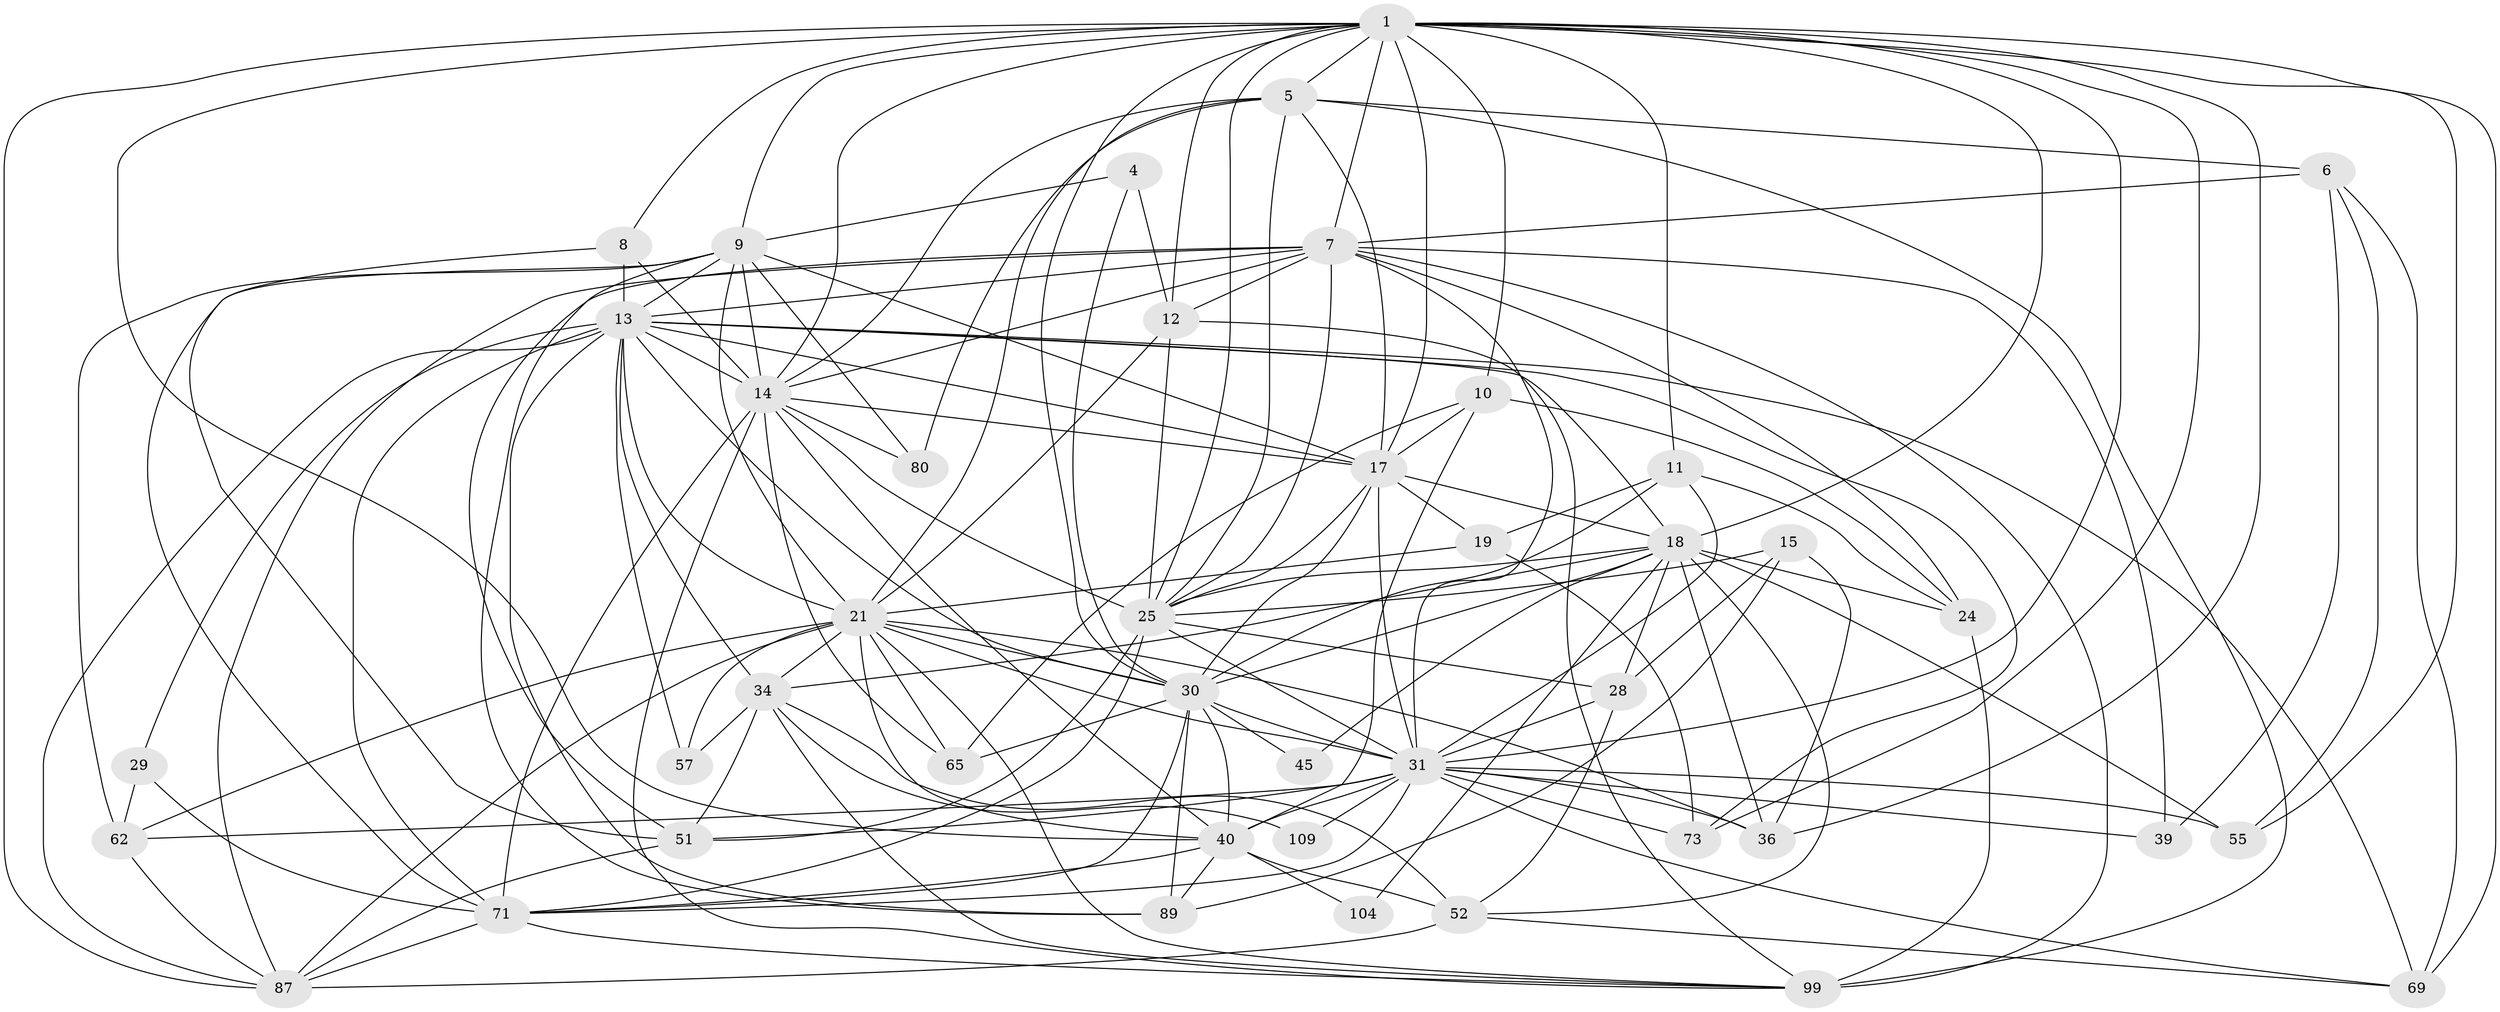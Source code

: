 // original degree distribution, {7: 0.03571428571428571, 9: 0.007142857142857143, 4: 0.2571428571428571, 3: 0.30714285714285716, 2: 0.10714285714285714, 5: 0.19285714285714287, 6: 0.09285714285714286}
// Generated by graph-tools (version 1.1) at 2025/18/03/04/25 18:18:45]
// undirected, 43 vertices, 156 edges
graph export_dot {
graph [start="1"]
  node [color=gray90,style=filled];
  1 [super="+94+2+3"];
  4;
  5 [super="+67"];
  6 [super="+35+63"];
  7 [super="+16"];
  8 [super="+38"];
  9 [super="+115+23+74"];
  10 [super="+93"];
  11 [super="+75+49"];
  12 [super="+47"];
  13 [super="+86+64+22+27"];
  14 [super="+68+37"];
  15 [super="+50"];
  17 [super="+42+56+118"];
  18 [super="+85+60"];
  19 [super="+136"];
  21 [super="+91+26+44+32"];
  24 [super="+53"];
  25 [super="+106+33+58"];
  28 [super="+79"];
  29 [super="+122"];
  30 [super="+124+135+76"];
  31 [super="+43+70"];
  34 [super="+48"];
  36 [super="+41"];
  39;
  40 [super="+66+102+78"];
  45;
  51 [super="+54"];
  52 [super="+59+95"];
  55 [super="+100"];
  57;
  62 [super="+84"];
  65 [super="+137"];
  69 [super="+117"];
  71 [super="+81+116"];
  73;
  80 [super="+110"];
  87 [super="+126"];
  89 [super="+92+113"];
  99 [super="+119+107+120"];
  104;
  109;
  1 -- 31 [weight=2];
  1 -- 10 [weight=2];
  1 -- 12;
  1 -- 11 [weight=2];
  1 -- 69;
  1 -- 36;
  1 -- 5;
  1 -- 8;
  1 -- 73;
  1 -- 14;
  1 -- 17 [weight=3];
  1 -- 18;
  1 -- 87;
  1 -- 30 [weight=3];
  1 -- 9 [weight=2];
  1 -- 55;
  1 -- 7;
  1 -- 40 [weight=2];
  1 -- 25;
  4 -- 12;
  4 -- 30;
  4 -- 9;
  5 -- 80;
  5 -- 17;
  5 -- 99;
  5 -- 6;
  5 -- 21;
  5 -- 25;
  5 -- 14;
  6 -- 39;
  6 -- 7 [weight=2];
  6 -- 55;
  6 -- 69;
  7 -- 87;
  7 -- 99 [weight=2];
  7 -- 39;
  7 -- 12;
  7 -- 13;
  7 -- 14;
  7 -- 51;
  7 -- 24;
  7 -- 25;
  7 -- 31;
  8 -- 51;
  8 -- 13 [weight=2];
  8 -- 14;
  9 -- 21;
  9 -- 71;
  9 -- 13 [weight=2];
  9 -- 80;
  9 -- 17;
  9 -- 89;
  9 -- 62;
  9 -- 14;
  10 -- 65;
  10 -- 24;
  10 -- 17;
  10 -- 40;
  11 -- 19;
  11 -- 24;
  11 -- 31;
  11 -- 30;
  12 -- 99;
  12 -- 21;
  12 -- 25;
  13 -- 73;
  13 -- 87;
  13 -- 21;
  13 -- 89;
  13 -- 14 [weight=2];
  13 -- 18;
  13 -- 71;
  13 -- 34;
  13 -- 30;
  13 -- 57;
  13 -- 69;
  13 -- 29;
  13 -- 17;
  14 -- 40;
  14 -- 65;
  14 -- 99;
  14 -- 80;
  14 -- 17;
  14 -- 25;
  14 -- 71;
  15 -- 89;
  15 -- 36;
  15 -- 28;
  15 -- 25;
  17 -- 30 [weight=2];
  17 -- 19 [weight=2];
  17 -- 25;
  17 -- 18;
  17 -- 31;
  18 -- 36;
  18 -- 104;
  18 -- 45;
  18 -- 52;
  18 -- 28;
  18 -- 55;
  18 -- 24;
  18 -- 34;
  18 -- 30;
  18 -- 25;
  19 -- 73;
  19 -- 21;
  21 -- 87;
  21 -- 65;
  21 -- 99;
  21 -- 62;
  21 -- 34;
  21 -- 36;
  21 -- 40;
  21 -- 57;
  21 -- 30;
  21 -- 31 [weight=2];
  24 -- 99 [weight=2];
  25 -- 71;
  25 -- 31;
  25 -- 51;
  25 -- 28;
  28 -- 52;
  28 -- 31;
  29 -- 71;
  29 -- 62;
  30 -- 71;
  30 -- 45;
  30 -- 89 [weight=2];
  30 -- 65;
  30 -- 40;
  30 -- 31 [weight=2];
  31 -- 71;
  31 -- 39;
  31 -- 62;
  31 -- 36;
  31 -- 69;
  31 -- 40;
  31 -- 73;
  31 -- 109;
  31 -- 51;
  31 -- 55;
  34 -- 51;
  34 -- 99;
  34 -- 52;
  34 -- 57;
  34 -- 109;
  40 -- 89 [weight=2];
  40 -- 71;
  40 -- 52;
  40 -- 104;
  51 -- 87;
  52 -- 87;
  52 -- 69;
  62 -- 87;
  71 -- 99;
  71 -- 87;
}
